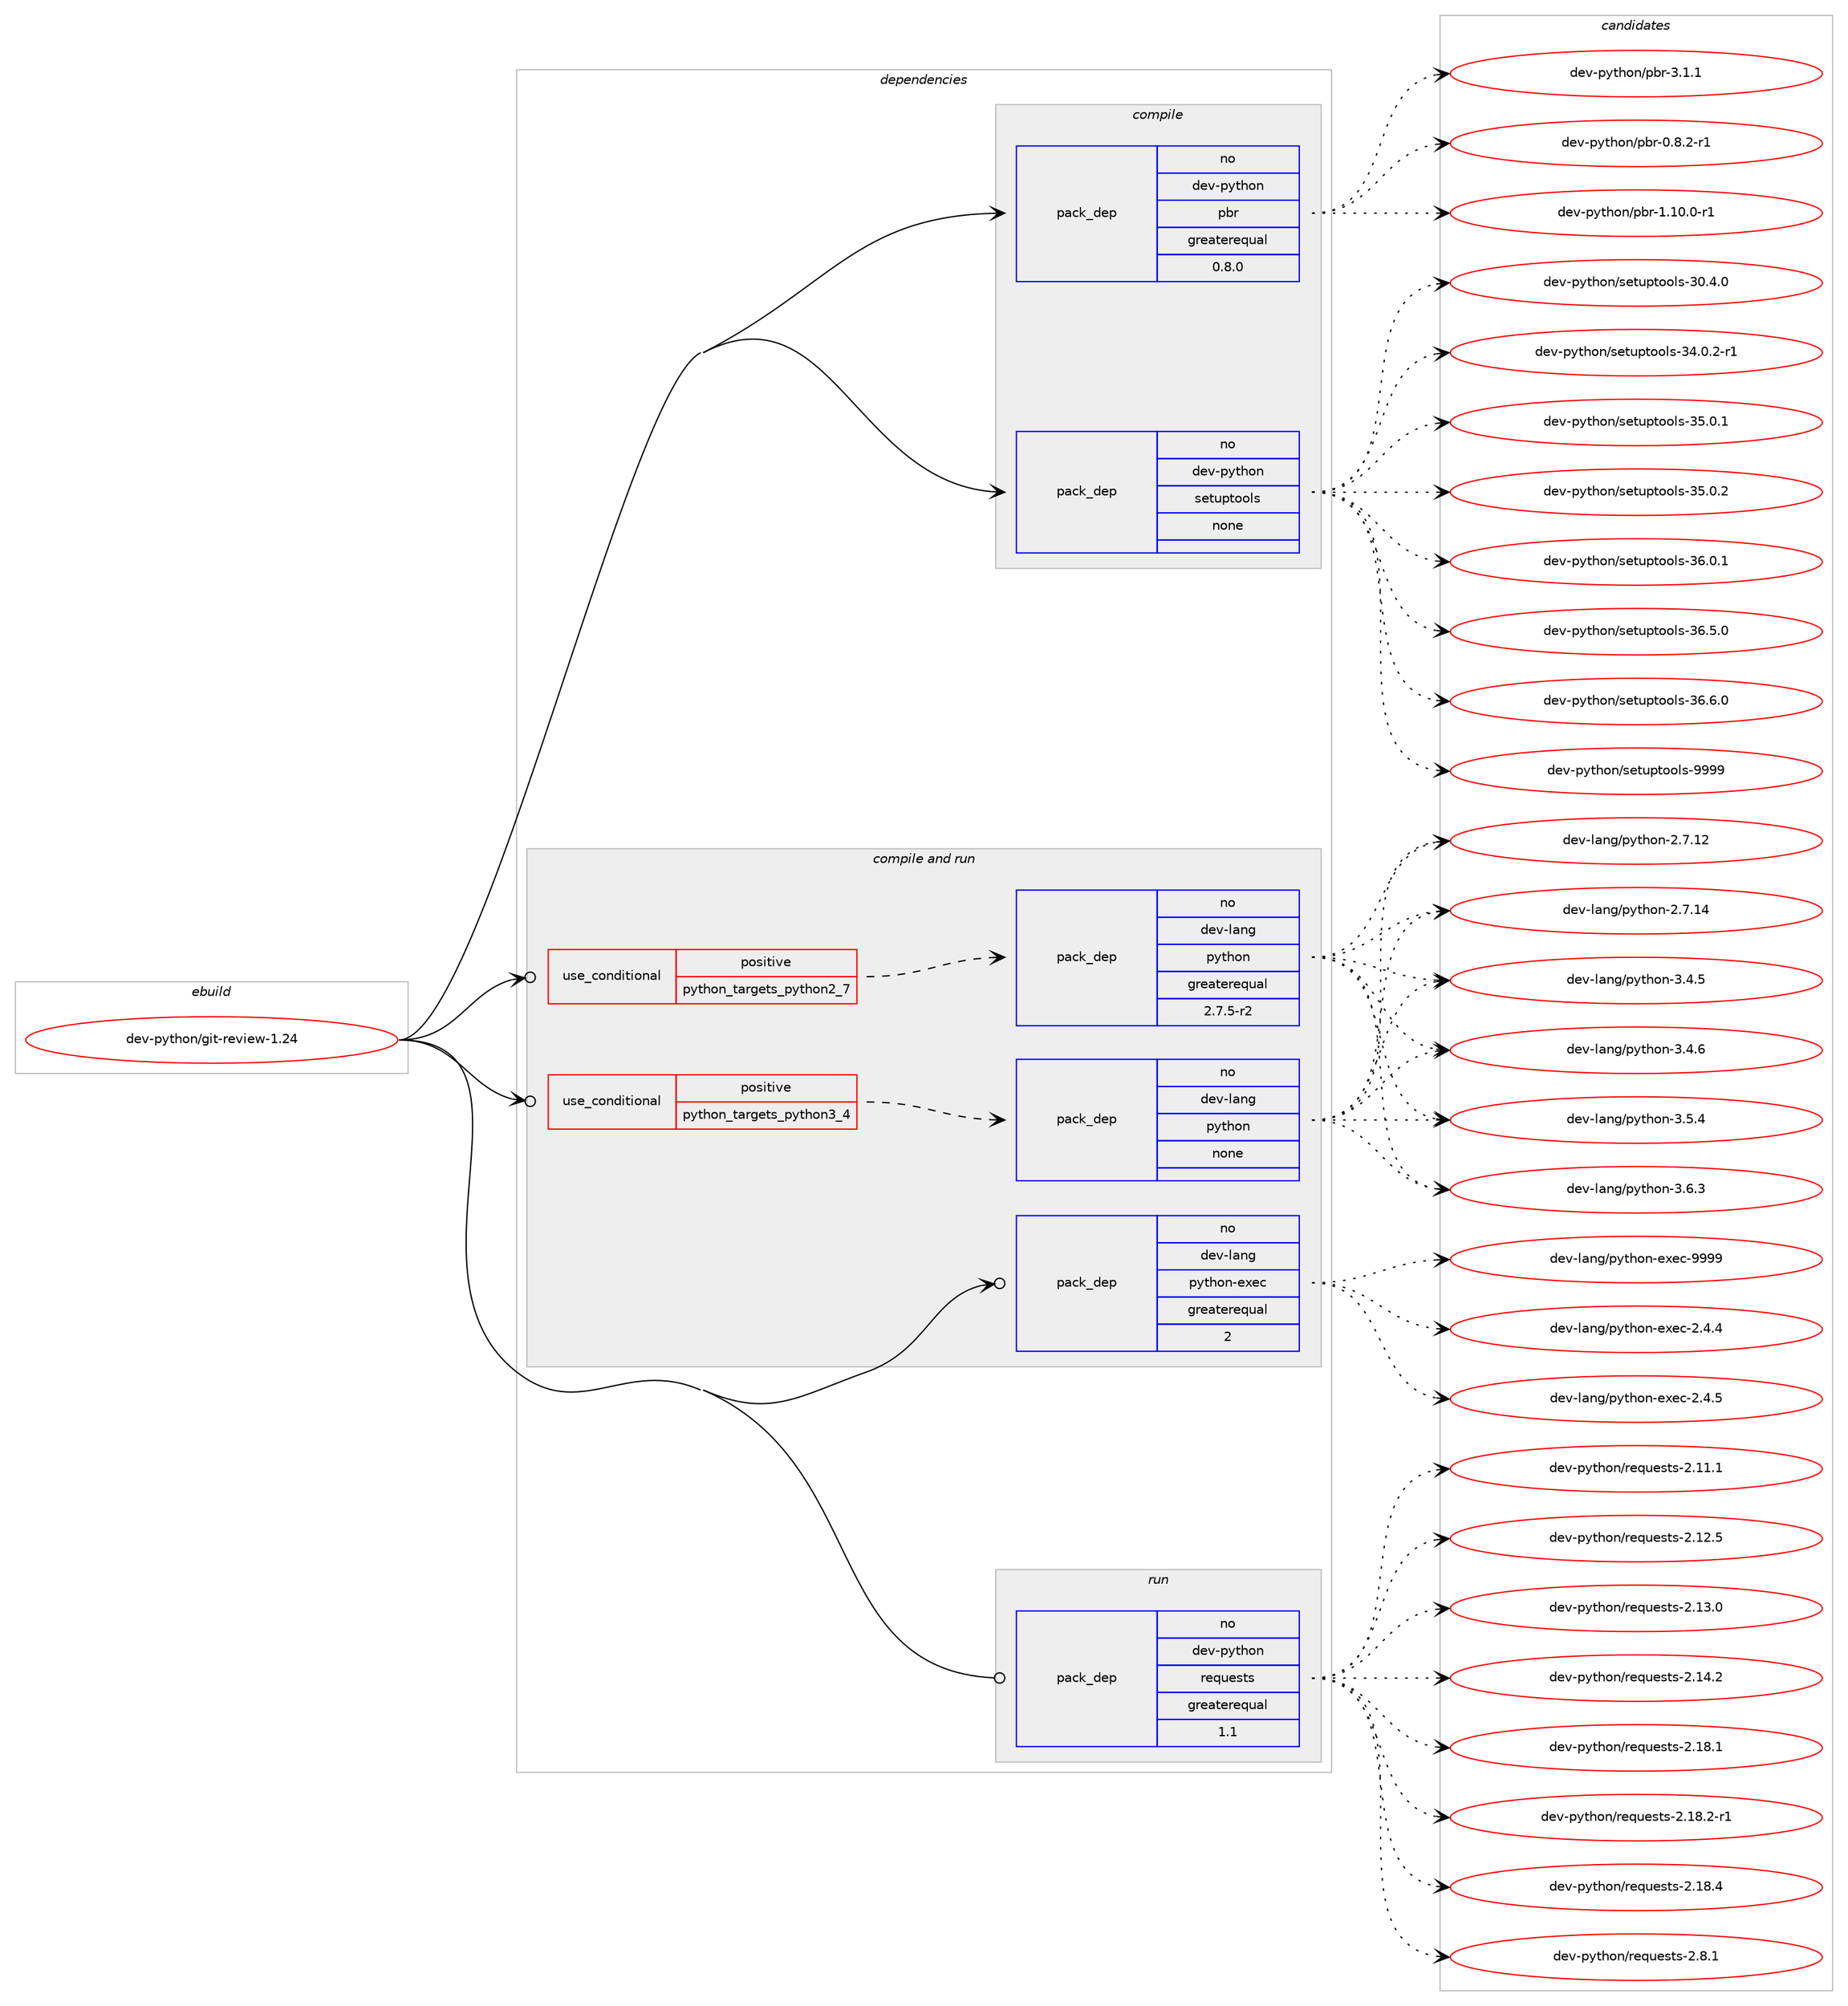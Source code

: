 digraph prolog {

# *************
# Graph options
# *************

newrank=true;
concentrate=true;
compound=true;
graph [rankdir=LR,fontname=Helvetica,fontsize=10,ranksep=1.5];#, ranksep=2.5, nodesep=0.2];
edge  [arrowhead=vee];
node  [fontname=Helvetica,fontsize=10];

# **********
# The ebuild
# **********

subgraph cluster_leftcol {
color=gray;
rank=same;
label=<<i>ebuild</i>>;
id [label="dev-python/git-review-1.24", color=red, width=4, href="../dev-python/git-review-1.24.svg"];
}

# ****************
# The dependencies
# ****************

subgraph cluster_midcol {
color=gray;
label=<<i>dependencies</i>>;
subgraph cluster_compile {
fillcolor="#eeeeee";
style=filled;
label=<<i>compile</i>>;
subgraph pack121828 {
dependency158956 [label=<<TABLE BORDER="0" CELLBORDER="1" CELLSPACING="0" CELLPADDING="4" WIDTH="220"><TR><TD ROWSPAN="6" CELLPADDING="30">pack_dep</TD></TR><TR><TD WIDTH="110">no</TD></TR><TR><TD>dev-python</TD></TR><TR><TD>pbr</TD></TR><TR><TD>greaterequal</TD></TR><TR><TD>0.8.0</TD></TR></TABLE>>, shape=none, color=blue];
}
id:e -> dependency158956:w [weight=20,style="solid",arrowhead="vee"];
subgraph pack121829 {
dependency158957 [label=<<TABLE BORDER="0" CELLBORDER="1" CELLSPACING="0" CELLPADDING="4" WIDTH="220"><TR><TD ROWSPAN="6" CELLPADDING="30">pack_dep</TD></TR><TR><TD WIDTH="110">no</TD></TR><TR><TD>dev-python</TD></TR><TR><TD>setuptools</TD></TR><TR><TD>none</TD></TR><TR><TD></TD></TR></TABLE>>, shape=none, color=blue];
}
id:e -> dependency158957:w [weight=20,style="solid",arrowhead="vee"];
}
subgraph cluster_compileandrun {
fillcolor="#eeeeee";
style=filled;
label=<<i>compile and run</i>>;
subgraph cond33288 {
dependency158958 [label=<<TABLE BORDER="0" CELLBORDER="1" CELLSPACING="0" CELLPADDING="4"><TR><TD ROWSPAN="3" CELLPADDING="10">use_conditional</TD></TR><TR><TD>positive</TD></TR><TR><TD>python_targets_python2_7</TD></TR></TABLE>>, shape=none, color=red];
subgraph pack121830 {
dependency158959 [label=<<TABLE BORDER="0" CELLBORDER="1" CELLSPACING="0" CELLPADDING="4" WIDTH="220"><TR><TD ROWSPAN="6" CELLPADDING="30">pack_dep</TD></TR><TR><TD WIDTH="110">no</TD></TR><TR><TD>dev-lang</TD></TR><TR><TD>python</TD></TR><TR><TD>greaterequal</TD></TR><TR><TD>2.7.5-r2</TD></TR></TABLE>>, shape=none, color=blue];
}
dependency158958:e -> dependency158959:w [weight=20,style="dashed",arrowhead="vee"];
}
id:e -> dependency158958:w [weight=20,style="solid",arrowhead="odotvee"];
subgraph cond33289 {
dependency158960 [label=<<TABLE BORDER="0" CELLBORDER="1" CELLSPACING="0" CELLPADDING="4"><TR><TD ROWSPAN="3" CELLPADDING="10">use_conditional</TD></TR><TR><TD>positive</TD></TR><TR><TD>python_targets_python3_4</TD></TR></TABLE>>, shape=none, color=red];
subgraph pack121831 {
dependency158961 [label=<<TABLE BORDER="0" CELLBORDER="1" CELLSPACING="0" CELLPADDING="4" WIDTH="220"><TR><TD ROWSPAN="6" CELLPADDING="30">pack_dep</TD></TR><TR><TD WIDTH="110">no</TD></TR><TR><TD>dev-lang</TD></TR><TR><TD>python</TD></TR><TR><TD>none</TD></TR><TR><TD></TD></TR></TABLE>>, shape=none, color=blue];
}
dependency158960:e -> dependency158961:w [weight=20,style="dashed",arrowhead="vee"];
}
id:e -> dependency158960:w [weight=20,style="solid",arrowhead="odotvee"];
subgraph pack121832 {
dependency158962 [label=<<TABLE BORDER="0" CELLBORDER="1" CELLSPACING="0" CELLPADDING="4" WIDTH="220"><TR><TD ROWSPAN="6" CELLPADDING="30">pack_dep</TD></TR><TR><TD WIDTH="110">no</TD></TR><TR><TD>dev-lang</TD></TR><TR><TD>python-exec</TD></TR><TR><TD>greaterequal</TD></TR><TR><TD>2</TD></TR></TABLE>>, shape=none, color=blue];
}
id:e -> dependency158962:w [weight=20,style="solid",arrowhead="odotvee"];
}
subgraph cluster_run {
fillcolor="#eeeeee";
style=filled;
label=<<i>run</i>>;
subgraph pack121833 {
dependency158963 [label=<<TABLE BORDER="0" CELLBORDER="1" CELLSPACING="0" CELLPADDING="4" WIDTH="220"><TR><TD ROWSPAN="6" CELLPADDING="30">pack_dep</TD></TR><TR><TD WIDTH="110">no</TD></TR><TR><TD>dev-python</TD></TR><TR><TD>requests</TD></TR><TR><TD>greaterequal</TD></TR><TR><TD>1.1</TD></TR></TABLE>>, shape=none, color=blue];
}
id:e -> dependency158963:w [weight=20,style="solid",arrowhead="odot"];
}
}

# **************
# The candidates
# **************

subgraph cluster_choices {
rank=same;
color=gray;
label=<<i>candidates</i>>;

subgraph choice121828 {
color=black;
nodesep=1;
choice1001011184511212111610411111047112981144548465646504511449 [label="dev-python/pbr-0.8.2-r1", color=red, width=4,href="../dev-python/pbr-0.8.2-r1.svg"];
choice100101118451121211161041111104711298114454946494846484511449 [label="dev-python/pbr-1.10.0-r1", color=red, width=4,href="../dev-python/pbr-1.10.0-r1.svg"];
choice100101118451121211161041111104711298114455146494649 [label="dev-python/pbr-3.1.1", color=red, width=4,href="../dev-python/pbr-3.1.1.svg"];
dependency158956:e -> choice1001011184511212111610411111047112981144548465646504511449:w [style=dotted,weight="100"];
dependency158956:e -> choice100101118451121211161041111104711298114454946494846484511449:w [style=dotted,weight="100"];
dependency158956:e -> choice100101118451121211161041111104711298114455146494649:w [style=dotted,weight="100"];
}
subgraph choice121829 {
color=black;
nodesep=1;
choice100101118451121211161041111104711510111611711211611111110811545514846524648 [label="dev-python/setuptools-30.4.0", color=red, width=4,href="../dev-python/setuptools-30.4.0.svg"];
choice1001011184511212111610411111047115101116117112116111111108115455152464846504511449 [label="dev-python/setuptools-34.0.2-r1", color=red, width=4,href="../dev-python/setuptools-34.0.2-r1.svg"];
choice100101118451121211161041111104711510111611711211611111110811545515346484649 [label="dev-python/setuptools-35.0.1", color=red, width=4,href="../dev-python/setuptools-35.0.1.svg"];
choice100101118451121211161041111104711510111611711211611111110811545515346484650 [label="dev-python/setuptools-35.0.2", color=red, width=4,href="../dev-python/setuptools-35.0.2.svg"];
choice100101118451121211161041111104711510111611711211611111110811545515446484649 [label="dev-python/setuptools-36.0.1", color=red, width=4,href="../dev-python/setuptools-36.0.1.svg"];
choice100101118451121211161041111104711510111611711211611111110811545515446534648 [label="dev-python/setuptools-36.5.0", color=red, width=4,href="../dev-python/setuptools-36.5.0.svg"];
choice100101118451121211161041111104711510111611711211611111110811545515446544648 [label="dev-python/setuptools-36.6.0", color=red, width=4,href="../dev-python/setuptools-36.6.0.svg"];
choice10010111845112121116104111110471151011161171121161111111081154557575757 [label="dev-python/setuptools-9999", color=red, width=4,href="../dev-python/setuptools-9999.svg"];
dependency158957:e -> choice100101118451121211161041111104711510111611711211611111110811545514846524648:w [style=dotted,weight="100"];
dependency158957:e -> choice1001011184511212111610411111047115101116117112116111111108115455152464846504511449:w [style=dotted,weight="100"];
dependency158957:e -> choice100101118451121211161041111104711510111611711211611111110811545515346484649:w [style=dotted,weight="100"];
dependency158957:e -> choice100101118451121211161041111104711510111611711211611111110811545515346484650:w [style=dotted,weight="100"];
dependency158957:e -> choice100101118451121211161041111104711510111611711211611111110811545515446484649:w [style=dotted,weight="100"];
dependency158957:e -> choice100101118451121211161041111104711510111611711211611111110811545515446534648:w [style=dotted,weight="100"];
dependency158957:e -> choice100101118451121211161041111104711510111611711211611111110811545515446544648:w [style=dotted,weight="100"];
dependency158957:e -> choice10010111845112121116104111110471151011161171121161111111081154557575757:w [style=dotted,weight="100"];
}
subgraph choice121830 {
color=black;
nodesep=1;
choice10010111845108971101034711212111610411111045504655464950 [label="dev-lang/python-2.7.12", color=red, width=4,href="../dev-lang/python-2.7.12.svg"];
choice10010111845108971101034711212111610411111045504655464952 [label="dev-lang/python-2.7.14", color=red, width=4,href="../dev-lang/python-2.7.14.svg"];
choice100101118451089711010347112121116104111110455146524653 [label="dev-lang/python-3.4.5", color=red, width=4,href="../dev-lang/python-3.4.5.svg"];
choice100101118451089711010347112121116104111110455146524654 [label="dev-lang/python-3.4.6", color=red, width=4,href="../dev-lang/python-3.4.6.svg"];
choice100101118451089711010347112121116104111110455146534652 [label="dev-lang/python-3.5.4", color=red, width=4,href="../dev-lang/python-3.5.4.svg"];
choice100101118451089711010347112121116104111110455146544651 [label="dev-lang/python-3.6.3", color=red, width=4,href="../dev-lang/python-3.6.3.svg"];
dependency158959:e -> choice10010111845108971101034711212111610411111045504655464950:w [style=dotted,weight="100"];
dependency158959:e -> choice10010111845108971101034711212111610411111045504655464952:w [style=dotted,weight="100"];
dependency158959:e -> choice100101118451089711010347112121116104111110455146524653:w [style=dotted,weight="100"];
dependency158959:e -> choice100101118451089711010347112121116104111110455146524654:w [style=dotted,weight="100"];
dependency158959:e -> choice100101118451089711010347112121116104111110455146534652:w [style=dotted,weight="100"];
dependency158959:e -> choice100101118451089711010347112121116104111110455146544651:w [style=dotted,weight="100"];
}
subgraph choice121831 {
color=black;
nodesep=1;
choice10010111845108971101034711212111610411111045504655464950 [label="dev-lang/python-2.7.12", color=red, width=4,href="../dev-lang/python-2.7.12.svg"];
choice10010111845108971101034711212111610411111045504655464952 [label="dev-lang/python-2.7.14", color=red, width=4,href="../dev-lang/python-2.7.14.svg"];
choice100101118451089711010347112121116104111110455146524653 [label="dev-lang/python-3.4.5", color=red, width=4,href="../dev-lang/python-3.4.5.svg"];
choice100101118451089711010347112121116104111110455146524654 [label="dev-lang/python-3.4.6", color=red, width=4,href="../dev-lang/python-3.4.6.svg"];
choice100101118451089711010347112121116104111110455146534652 [label="dev-lang/python-3.5.4", color=red, width=4,href="../dev-lang/python-3.5.4.svg"];
choice100101118451089711010347112121116104111110455146544651 [label="dev-lang/python-3.6.3", color=red, width=4,href="../dev-lang/python-3.6.3.svg"];
dependency158961:e -> choice10010111845108971101034711212111610411111045504655464950:w [style=dotted,weight="100"];
dependency158961:e -> choice10010111845108971101034711212111610411111045504655464952:w [style=dotted,weight="100"];
dependency158961:e -> choice100101118451089711010347112121116104111110455146524653:w [style=dotted,weight="100"];
dependency158961:e -> choice100101118451089711010347112121116104111110455146524654:w [style=dotted,weight="100"];
dependency158961:e -> choice100101118451089711010347112121116104111110455146534652:w [style=dotted,weight="100"];
dependency158961:e -> choice100101118451089711010347112121116104111110455146544651:w [style=dotted,weight="100"];
}
subgraph choice121832 {
color=black;
nodesep=1;
choice1001011184510897110103471121211161041111104510112010199455046524652 [label="dev-lang/python-exec-2.4.4", color=red, width=4,href="../dev-lang/python-exec-2.4.4.svg"];
choice1001011184510897110103471121211161041111104510112010199455046524653 [label="dev-lang/python-exec-2.4.5", color=red, width=4,href="../dev-lang/python-exec-2.4.5.svg"];
choice10010111845108971101034711212111610411111045101120101994557575757 [label="dev-lang/python-exec-9999", color=red, width=4,href="../dev-lang/python-exec-9999.svg"];
dependency158962:e -> choice1001011184510897110103471121211161041111104510112010199455046524652:w [style=dotted,weight="100"];
dependency158962:e -> choice1001011184510897110103471121211161041111104510112010199455046524653:w [style=dotted,weight="100"];
dependency158962:e -> choice10010111845108971101034711212111610411111045101120101994557575757:w [style=dotted,weight="100"];
}
subgraph choice121833 {
color=black;
nodesep=1;
choice100101118451121211161041111104711410111311710111511611545504649494649 [label="dev-python/requests-2.11.1", color=red, width=4,href="../dev-python/requests-2.11.1.svg"];
choice100101118451121211161041111104711410111311710111511611545504649504653 [label="dev-python/requests-2.12.5", color=red, width=4,href="../dev-python/requests-2.12.5.svg"];
choice100101118451121211161041111104711410111311710111511611545504649514648 [label="dev-python/requests-2.13.0", color=red, width=4,href="../dev-python/requests-2.13.0.svg"];
choice100101118451121211161041111104711410111311710111511611545504649524650 [label="dev-python/requests-2.14.2", color=red, width=4,href="../dev-python/requests-2.14.2.svg"];
choice100101118451121211161041111104711410111311710111511611545504649564649 [label="dev-python/requests-2.18.1", color=red, width=4,href="../dev-python/requests-2.18.1.svg"];
choice1001011184511212111610411111047114101113117101115116115455046495646504511449 [label="dev-python/requests-2.18.2-r1", color=red, width=4,href="../dev-python/requests-2.18.2-r1.svg"];
choice100101118451121211161041111104711410111311710111511611545504649564652 [label="dev-python/requests-2.18.4", color=red, width=4,href="../dev-python/requests-2.18.4.svg"];
choice1001011184511212111610411111047114101113117101115116115455046564649 [label="dev-python/requests-2.8.1", color=red, width=4,href="../dev-python/requests-2.8.1.svg"];
dependency158963:e -> choice100101118451121211161041111104711410111311710111511611545504649494649:w [style=dotted,weight="100"];
dependency158963:e -> choice100101118451121211161041111104711410111311710111511611545504649504653:w [style=dotted,weight="100"];
dependency158963:e -> choice100101118451121211161041111104711410111311710111511611545504649514648:w [style=dotted,weight="100"];
dependency158963:e -> choice100101118451121211161041111104711410111311710111511611545504649524650:w [style=dotted,weight="100"];
dependency158963:e -> choice100101118451121211161041111104711410111311710111511611545504649564649:w [style=dotted,weight="100"];
dependency158963:e -> choice1001011184511212111610411111047114101113117101115116115455046495646504511449:w [style=dotted,weight="100"];
dependency158963:e -> choice100101118451121211161041111104711410111311710111511611545504649564652:w [style=dotted,weight="100"];
dependency158963:e -> choice1001011184511212111610411111047114101113117101115116115455046564649:w [style=dotted,weight="100"];
}
}

}
